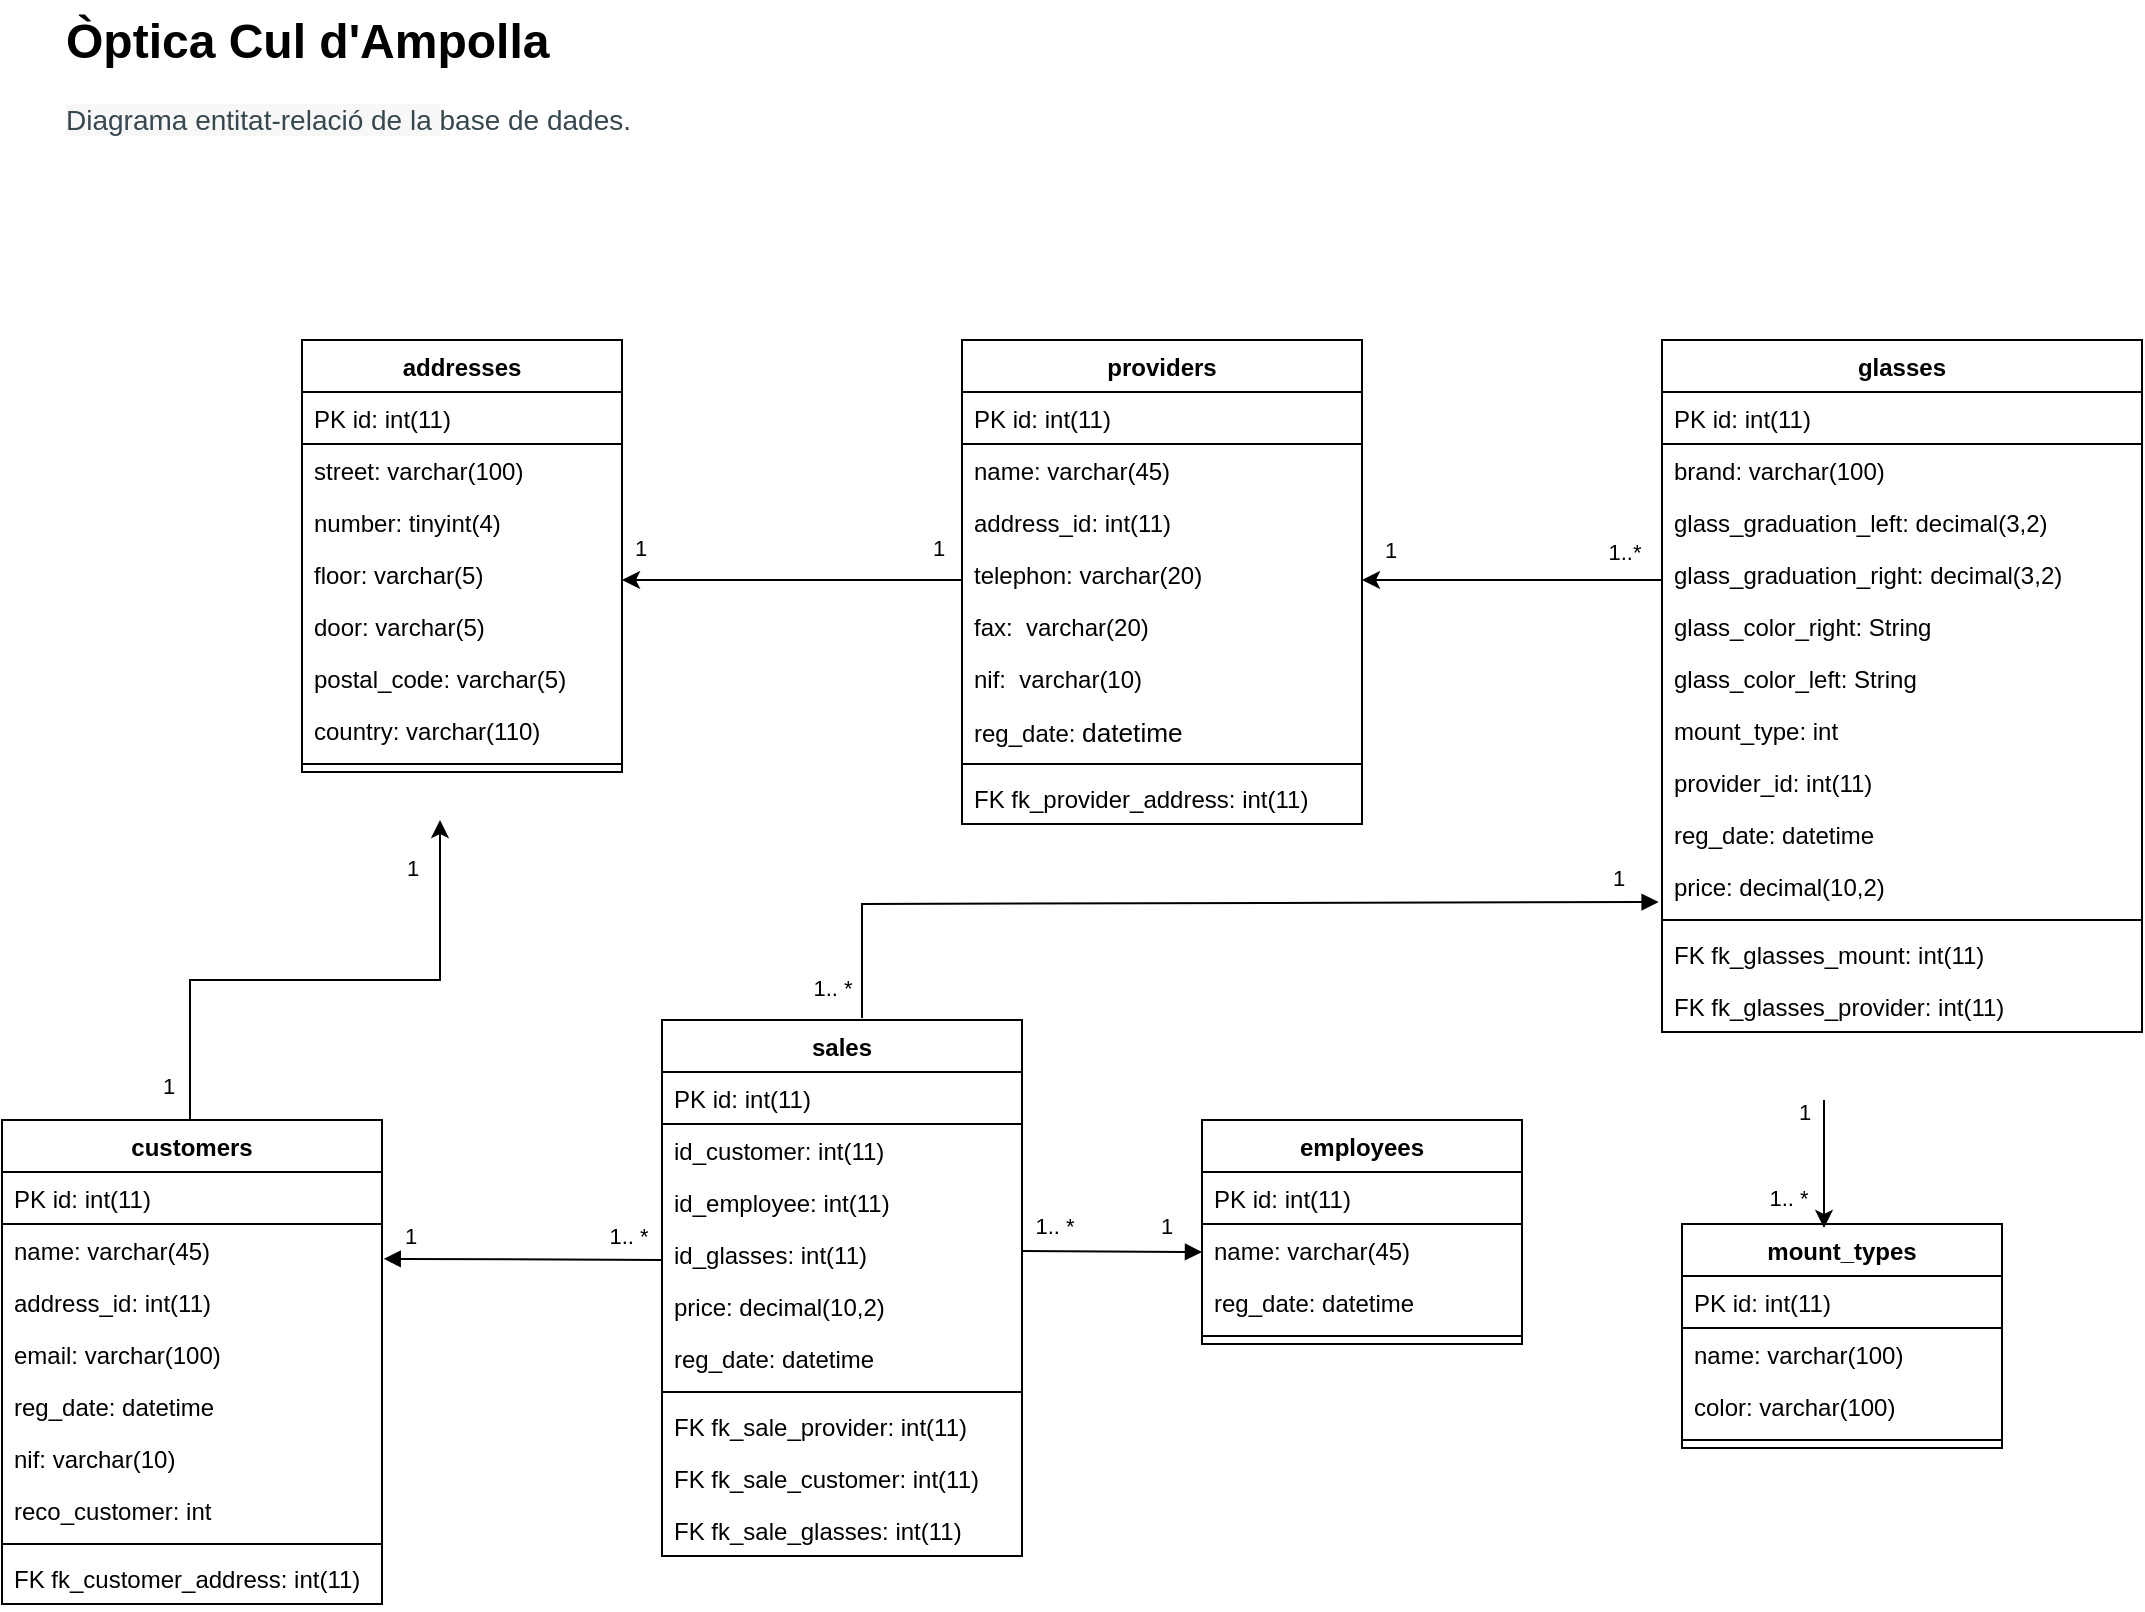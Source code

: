<mxfile version="26.0.11" pages="2">
  <diagram name="Page-1" id="b5b7bab2-c9e2-2cf4-8b2a-24fd1a2a6d21">
    <mxGraphModel dx="1434" dy="900" grid="1" gridSize="10" guides="1" tooltips="1" connect="1" arrows="1" fold="1" page="1" pageScale="1" pageWidth="1169" pageHeight="827" background="none" math="0" shadow="0">
      <root>
        <mxCell id="0" />
        <mxCell id="1" parent="0" />
        <mxCell id="E87La_fp3oiZn3WdMD0V-1" value="providers" style="swimlane;fontStyle=1;align=center;verticalAlign=top;childLayout=stackLayout;horizontal=1;startSize=26;horizontalStack=0;resizeParent=1;resizeParentMax=0;resizeLast=0;collapsible=1;marginBottom=0;whiteSpace=wrap;html=1;" parent="1" vertex="1">
          <mxGeometry x="690" y="200" width="200" height="242" as="geometry" />
        </mxCell>
        <mxCell id="E87La_fp3oiZn3WdMD0V-17" value="PK&amp;nbsp;id: int(11)" style="text;strokeColor=default;fillColor=none;align=left;verticalAlign=top;spacingLeft=4;spacingRight=4;overflow=hidden;rotatable=0;points=[[0,0.5],[1,0.5]];portConstraint=eastwest;whiteSpace=wrap;html=1;" parent="E87La_fp3oiZn3WdMD0V-1" vertex="1">
          <mxGeometry y="26" width="200" height="26" as="geometry" />
        </mxCell>
        <mxCell id="E87La_fp3oiZn3WdMD0V-2" value="name: varchar(45)" style="text;strokeColor=none;fillColor=none;align=left;verticalAlign=top;spacingLeft=4;spacingRight=4;overflow=hidden;rotatable=0;points=[[0,0.5],[1,0.5]];portConstraint=eastwest;whiteSpace=wrap;html=1;" parent="E87La_fp3oiZn3WdMD0V-1" vertex="1">
          <mxGeometry y="52" width="200" height="26" as="geometry" />
        </mxCell>
        <mxCell id="E87La_fp3oiZn3WdMD0V-5" value="address_id: int(11)" style="text;strokeColor=none;fillColor=none;align=left;verticalAlign=top;spacingLeft=4;spacingRight=4;overflow=hidden;rotatable=0;points=[[0,0.5],[1,0.5]];portConstraint=eastwest;whiteSpace=wrap;html=1;" parent="E87La_fp3oiZn3WdMD0V-1" vertex="1">
          <mxGeometry y="78" width="200" height="26" as="geometry" />
        </mxCell>
        <mxCell id="E87La_fp3oiZn3WdMD0V-6" value="telephon: varchar(20)" style="text;strokeColor=none;fillColor=none;align=left;verticalAlign=top;spacingLeft=4;spacingRight=4;overflow=hidden;rotatable=0;points=[[0,0.5],[1,0.5]];portConstraint=eastwest;whiteSpace=wrap;html=1;" parent="E87La_fp3oiZn3WdMD0V-1" vertex="1">
          <mxGeometry y="104" width="200" height="26" as="geometry" />
        </mxCell>
        <mxCell id="E87La_fp3oiZn3WdMD0V-8" value="fax:&amp;nbsp; varchar(20)" style="text;strokeColor=none;fillColor=none;align=left;verticalAlign=top;spacingLeft=4;spacingRight=4;overflow=hidden;rotatable=0;points=[[0,0.5],[1,0.5]];portConstraint=eastwest;whiteSpace=wrap;html=1;" parent="E87La_fp3oiZn3WdMD0V-1" vertex="1">
          <mxGeometry y="130" width="200" height="26" as="geometry" />
        </mxCell>
        <mxCell id="E87La_fp3oiZn3WdMD0V-7" value="nif:&amp;nbsp; varchar(10)" style="text;strokeColor=none;fillColor=none;align=left;verticalAlign=top;spacingLeft=4;spacingRight=4;overflow=hidden;rotatable=0;points=[[0,0.5],[1,0.5]];portConstraint=eastwest;whiteSpace=wrap;html=1;" parent="E87La_fp3oiZn3WdMD0V-1" vertex="1">
          <mxGeometry y="156" width="200" height="26" as="geometry" />
        </mxCell>
        <mxCell id="ixOyMXAkQ-w000aH7906-1" value="reg_date:&amp;nbsp;&lt;span style=&quot;font-family: sans-serif; font-size: 13.12px; text-wrap-mode: nowrap; background-color: rgb(255, 255, 255);&quot;&gt;datetime&lt;/span&gt;" style="text;strokeColor=none;fillColor=none;align=left;verticalAlign=top;spacingLeft=4;spacingRight=4;overflow=hidden;rotatable=0;points=[[0,0.5],[1,0.5]];portConstraint=eastwest;whiteSpace=wrap;html=1;" parent="E87La_fp3oiZn3WdMD0V-1" vertex="1">
          <mxGeometry y="182" width="200" height="26" as="geometry" />
        </mxCell>
        <mxCell id="E87La_fp3oiZn3WdMD0V-3" value="" style="line;strokeWidth=1;fillColor=none;align=left;verticalAlign=middle;spacingTop=-1;spacingLeft=3;spacingRight=3;rotatable=0;labelPosition=right;points=[];portConstraint=eastwest;strokeColor=inherit;" parent="E87La_fp3oiZn3WdMD0V-1" vertex="1">
          <mxGeometry y="208" width="200" height="8" as="geometry" />
        </mxCell>
        <mxCell id="rkmJLzN8BwR5XowPxIm3-57" value="FK fk_provider_address: int(11)" style="text;strokeColor=none;fillColor=none;align=left;verticalAlign=top;spacingLeft=4;spacingRight=4;overflow=hidden;rotatable=0;points=[[0,0.5],[1,0.5]];portConstraint=eastwest;whiteSpace=wrap;html=1;" parent="E87La_fp3oiZn3WdMD0V-1" vertex="1">
          <mxGeometry y="216" width="200" height="26" as="geometry" />
        </mxCell>
        <mxCell id="E87La_fp3oiZn3WdMD0V-18" value="addresses" style="swimlane;fontStyle=1;align=center;verticalAlign=top;childLayout=stackLayout;horizontal=1;startSize=26;horizontalStack=0;resizeParent=1;resizeParentMax=0;resizeLast=0;collapsible=1;marginBottom=0;whiteSpace=wrap;html=1;" parent="1" vertex="1">
          <mxGeometry x="360" y="200" width="160" height="216" as="geometry" />
        </mxCell>
        <mxCell id="E87La_fp3oiZn3WdMD0V-19" value="PK&amp;nbsp;id: int(11)" style="text;strokeColor=default;fillColor=none;align=left;verticalAlign=top;spacingLeft=4;spacingRight=4;overflow=hidden;rotatable=0;points=[[0,0.5],[1,0.5]];portConstraint=eastwest;whiteSpace=wrap;html=1;" parent="E87La_fp3oiZn3WdMD0V-18" vertex="1">
          <mxGeometry y="26" width="160" height="26" as="geometry" />
        </mxCell>
        <mxCell id="E87La_fp3oiZn3WdMD0V-20" value="street: varchar(100)" style="text;strokeColor=none;fillColor=none;align=left;verticalAlign=top;spacingLeft=4;spacingRight=4;overflow=hidden;rotatable=0;points=[[0,0.5],[1,0.5]];portConstraint=eastwest;whiteSpace=wrap;html=1;" parent="E87La_fp3oiZn3WdMD0V-18" vertex="1">
          <mxGeometry y="52" width="160" height="26" as="geometry" />
        </mxCell>
        <mxCell id="E87La_fp3oiZn3WdMD0V-21" value="number: tinyint(4)" style="text;strokeColor=none;fillColor=none;align=left;verticalAlign=top;spacingLeft=4;spacingRight=4;overflow=hidden;rotatable=0;points=[[0,0.5],[1,0.5]];portConstraint=eastwest;whiteSpace=wrap;html=1;" parent="E87La_fp3oiZn3WdMD0V-18" vertex="1">
          <mxGeometry y="78" width="160" height="26" as="geometry" />
        </mxCell>
        <mxCell id="E87La_fp3oiZn3WdMD0V-22" value="floor: varchar(5)" style="text;strokeColor=none;fillColor=none;align=left;verticalAlign=top;spacingLeft=4;spacingRight=4;overflow=hidden;rotatable=0;points=[[0,0.5],[1,0.5]];portConstraint=eastwest;whiteSpace=wrap;html=1;" parent="E87La_fp3oiZn3WdMD0V-18" vertex="1">
          <mxGeometry y="104" width="160" height="26" as="geometry" />
        </mxCell>
        <mxCell id="E87La_fp3oiZn3WdMD0V-23" value="door: varchar(5)" style="text;strokeColor=none;fillColor=none;align=left;verticalAlign=top;spacingLeft=4;spacingRight=4;overflow=hidden;rotatable=0;points=[[0,0.5],[1,0.5]];portConstraint=eastwest;whiteSpace=wrap;html=1;" parent="E87La_fp3oiZn3WdMD0V-18" vertex="1">
          <mxGeometry y="130" width="160" height="26" as="geometry" />
        </mxCell>
        <mxCell id="E87La_fp3oiZn3WdMD0V-24" value="postal_code: varchar(5)" style="text;strokeColor=none;fillColor=none;align=left;verticalAlign=top;spacingLeft=4;spacingRight=4;overflow=hidden;rotatable=0;points=[[0,0.5],[1,0.5]];portConstraint=eastwest;whiteSpace=wrap;html=1;" parent="E87La_fp3oiZn3WdMD0V-18" vertex="1">
          <mxGeometry y="156" width="160" height="26" as="geometry" />
        </mxCell>
        <mxCell id="E87La_fp3oiZn3WdMD0V-27" value="country: varchar(110)" style="text;strokeColor=none;fillColor=none;align=left;verticalAlign=top;spacingLeft=4;spacingRight=4;overflow=hidden;rotatable=0;points=[[0,0.5],[1,0.5]];portConstraint=eastwest;whiteSpace=wrap;html=1;" parent="E87La_fp3oiZn3WdMD0V-18" vertex="1">
          <mxGeometry y="182" width="160" height="26" as="geometry" />
        </mxCell>
        <mxCell id="E87La_fp3oiZn3WdMD0V-25" value="" style="line;strokeWidth=1;fillColor=none;align=left;verticalAlign=middle;spacingTop=-1;spacingLeft=3;spacingRight=3;rotatable=0;labelPosition=right;points=[];portConstraint=eastwest;strokeColor=inherit;" parent="E87La_fp3oiZn3WdMD0V-18" vertex="1">
          <mxGeometry y="208" width="160" height="8" as="geometry" />
        </mxCell>
        <mxCell id="E87La_fp3oiZn3WdMD0V-28" value="glasses" style="swimlane;fontStyle=1;align=center;verticalAlign=top;childLayout=stackLayout;horizontal=1;startSize=26;horizontalStack=0;resizeParent=1;resizeParentMax=0;resizeLast=0;collapsible=1;marginBottom=0;whiteSpace=wrap;html=1;" parent="1" vertex="1">
          <mxGeometry x="1040" y="200" width="240" height="346" as="geometry" />
        </mxCell>
        <mxCell id="E87La_fp3oiZn3WdMD0V-29" value="PK&amp;nbsp;id: int(11)" style="text;strokeColor=default;fillColor=none;align=left;verticalAlign=top;spacingLeft=4;spacingRight=4;overflow=hidden;rotatable=0;points=[[0,0.5],[1,0.5]];portConstraint=eastwest;whiteSpace=wrap;html=1;" parent="E87La_fp3oiZn3WdMD0V-28" vertex="1">
          <mxGeometry y="26" width="240" height="26" as="geometry" />
        </mxCell>
        <mxCell id="E87La_fp3oiZn3WdMD0V-30" value="brand: varchar(100)" style="text;strokeColor=none;fillColor=none;align=left;verticalAlign=top;spacingLeft=4;spacingRight=4;overflow=hidden;rotatable=0;points=[[0,0.5],[1,0.5]];portConstraint=eastwest;whiteSpace=wrap;html=1;" parent="E87La_fp3oiZn3WdMD0V-28" vertex="1">
          <mxGeometry y="52" width="240" height="26" as="geometry" />
        </mxCell>
        <mxCell id="E87La_fp3oiZn3WdMD0V-31" value="glass_graduation_left: decimal(3,2)" style="text;strokeColor=none;fillColor=none;align=left;verticalAlign=top;spacingLeft=4;spacingRight=4;overflow=hidden;rotatable=0;points=[[0,0.5],[1,0.5]];portConstraint=eastwest;whiteSpace=wrap;html=1;" parent="E87La_fp3oiZn3WdMD0V-28" vertex="1">
          <mxGeometry y="78" width="240" height="26" as="geometry" />
        </mxCell>
        <mxCell id="E87La_fp3oiZn3WdMD0V-32" value="glass_graduation_right: decimal(3,2)" style="text;strokeColor=none;fillColor=none;align=left;verticalAlign=top;spacingLeft=4;spacingRight=4;overflow=hidden;rotatable=0;points=[[0,0.5],[1,0.5]];portConstraint=eastwest;whiteSpace=wrap;html=1;" parent="E87La_fp3oiZn3WdMD0V-28" vertex="1">
          <mxGeometry y="104" width="240" height="26" as="geometry" />
        </mxCell>
        <mxCell id="E87La_fp3oiZn3WdMD0V-37" value="glass_color_right: String" style="text;strokeColor=none;fillColor=none;align=left;verticalAlign=top;spacingLeft=4;spacingRight=4;overflow=hidden;rotatable=0;points=[[0,0.5],[1,0.5]];portConstraint=eastwest;whiteSpace=wrap;html=1;" parent="E87La_fp3oiZn3WdMD0V-28" vertex="1">
          <mxGeometry y="130" width="240" height="26" as="geometry" />
        </mxCell>
        <mxCell id="E87La_fp3oiZn3WdMD0V-38" value="glass_color_left: String" style="text;strokeColor=none;fillColor=none;align=left;verticalAlign=top;spacingLeft=4;spacingRight=4;overflow=hidden;rotatable=0;points=[[0,0.5],[1,0.5]];portConstraint=eastwest;whiteSpace=wrap;html=1;" parent="E87La_fp3oiZn3WdMD0V-28" vertex="1">
          <mxGeometry y="156" width="240" height="26" as="geometry" />
        </mxCell>
        <mxCell id="E87La_fp3oiZn3WdMD0V-33" value="mount_type: int" style="text;strokeColor=none;fillColor=none;align=left;verticalAlign=top;spacingLeft=4;spacingRight=4;overflow=hidden;rotatable=0;points=[[0,0.5],[1,0.5]];portConstraint=eastwest;whiteSpace=wrap;html=1;" parent="E87La_fp3oiZn3WdMD0V-28" vertex="1">
          <mxGeometry y="182" width="240" height="26" as="geometry" />
        </mxCell>
        <mxCell id="rkmJLzN8BwR5XowPxIm3-59" value="provider_id: int(11)" style="text;strokeColor=none;fillColor=none;align=left;verticalAlign=top;spacingLeft=4;spacingRight=4;overflow=hidden;rotatable=0;points=[[0,0.5],[1,0.5]];portConstraint=eastwest;whiteSpace=wrap;html=1;" parent="E87La_fp3oiZn3WdMD0V-28" vertex="1">
          <mxGeometry y="208" width="240" height="26" as="geometry" />
        </mxCell>
        <mxCell id="E87La_fp3oiZn3WdMD0V-95" value="reg_date: datetime" style="text;strokeColor=none;fillColor=none;align=left;verticalAlign=top;spacingLeft=4;spacingRight=4;overflow=hidden;rotatable=0;points=[[0,0.5],[1,0.5]];portConstraint=eastwest;whiteSpace=wrap;html=1;" parent="E87La_fp3oiZn3WdMD0V-28" vertex="1">
          <mxGeometry y="234" width="240" height="26" as="geometry" />
        </mxCell>
        <mxCell id="E87La_fp3oiZn3WdMD0V-39" value="price:&amp;nbsp;decimal(10,2)" style="text;strokeColor=none;fillColor=none;align=left;verticalAlign=top;spacingLeft=4;spacingRight=4;overflow=hidden;rotatable=0;points=[[0,0.5],[1,0.5]];portConstraint=eastwest;whiteSpace=wrap;html=1;" parent="E87La_fp3oiZn3WdMD0V-28" vertex="1">
          <mxGeometry y="260" width="240" height="26" as="geometry" />
        </mxCell>
        <mxCell id="E87La_fp3oiZn3WdMD0V-35" value="" style="line;strokeWidth=1;fillColor=none;align=left;verticalAlign=middle;spacingTop=-1;spacingLeft=3;spacingRight=3;rotatable=0;labelPosition=right;points=[];portConstraint=eastwest;strokeColor=inherit;" parent="E87La_fp3oiZn3WdMD0V-28" vertex="1">
          <mxGeometry y="286" width="240" height="8" as="geometry" />
        </mxCell>
        <mxCell id="rkmJLzN8BwR5XowPxIm3-52" value="FK fk_glasses_mount: int(11)" style="text;strokeColor=none;fillColor=none;align=left;verticalAlign=top;spacingLeft=4;spacingRight=4;overflow=hidden;rotatable=0;points=[[0,0.5],[1,0.5]];portConstraint=eastwest;whiteSpace=wrap;html=1;" parent="E87La_fp3oiZn3WdMD0V-28" vertex="1">
          <mxGeometry y="294" width="240" height="26" as="geometry" />
        </mxCell>
        <mxCell id="rkmJLzN8BwR5XowPxIm3-56" value="FK fk_glasses_provider: int(11)" style="text;strokeColor=none;fillColor=none;align=left;verticalAlign=top;spacingLeft=4;spacingRight=4;overflow=hidden;rotatable=0;points=[[0,0.5],[1,0.5]];portConstraint=eastwest;whiteSpace=wrap;html=1;" parent="E87La_fp3oiZn3WdMD0V-28" vertex="1">
          <mxGeometry y="320" width="240" height="26" as="geometry" />
        </mxCell>
        <mxCell id="E87La_fp3oiZn3WdMD0V-46" value="customers" style="swimlane;fontStyle=1;align=center;verticalAlign=top;childLayout=stackLayout;horizontal=1;startSize=26;horizontalStack=0;resizeParent=1;resizeParentMax=0;resizeLast=0;collapsible=1;marginBottom=0;whiteSpace=wrap;html=1;" parent="1" vertex="1">
          <mxGeometry x="210" y="590" width="190" height="242" as="geometry" />
        </mxCell>
        <mxCell id="E87La_fp3oiZn3WdMD0V-47" value="PK&amp;nbsp;id: int(11)" style="text;strokeColor=default;fillColor=none;align=left;verticalAlign=top;spacingLeft=4;spacingRight=4;overflow=hidden;rotatable=0;points=[[0,0.5],[1,0.5]];portConstraint=eastwest;whiteSpace=wrap;html=1;" parent="E87La_fp3oiZn3WdMD0V-46" vertex="1">
          <mxGeometry y="26" width="190" height="26" as="geometry" />
        </mxCell>
        <mxCell id="E87La_fp3oiZn3WdMD0V-48" value="name: varchar(45)" style="text;strokeColor=none;fillColor=none;align=left;verticalAlign=top;spacingLeft=4;spacingRight=4;overflow=hidden;rotatable=0;points=[[0,0.5],[1,0.5]];portConstraint=eastwest;whiteSpace=wrap;html=1;" parent="E87La_fp3oiZn3WdMD0V-46" vertex="1">
          <mxGeometry y="52" width="190" height="26" as="geometry" />
        </mxCell>
        <mxCell id="E87La_fp3oiZn3WdMD0V-49" value="address_id: int(11)" style="text;strokeColor=none;fillColor=none;align=left;verticalAlign=top;spacingLeft=4;spacingRight=4;overflow=hidden;rotatable=0;points=[[0,0.5],[1,0.5]];portConstraint=eastwest;whiteSpace=wrap;html=1;" parent="E87La_fp3oiZn3WdMD0V-46" vertex="1">
          <mxGeometry y="78" width="190" height="26" as="geometry" />
        </mxCell>
        <mxCell id="E87La_fp3oiZn3WdMD0V-50" value="email: varchar(100)" style="text;strokeColor=none;fillColor=none;align=left;verticalAlign=top;spacingLeft=4;spacingRight=4;overflow=hidden;rotatable=0;points=[[0,0.5],[1,0.5]];portConstraint=eastwest;whiteSpace=wrap;html=1;" parent="E87La_fp3oiZn3WdMD0V-46" vertex="1">
          <mxGeometry y="104" width="190" height="26" as="geometry" />
        </mxCell>
        <mxCell id="E87La_fp3oiZn3WdMD0V-51" value="reg_date: datetime" style="text;strokeColor=none;fillColor=none;align=left;verticalAlign=top;spacingLeft=4;spacingRight=4;overflow=hidden;rotatable=0;points=[[0,0.5],[1,0.5]];portConstraint=eastwest;whiteSpace=wrap;html=1;" parent="E87La_fp3oiZn3WdMD0V-46" vertex="1">
          <mxGeometry y="130" width="190" height="26" as="geometry" />
        </mxCell>
        <mxCell id="E87La_fp3oiZn3WdMD0V-64" value="nif: varchar(10)" style="text;strokeColor=none;fillColor=none;align=left;verticalAlign=top;spacingLeft=4;spacingRight=4;overflow=hidden;rotatable=0;points=[[0,0.5],[1,0.5]];portConstraint=eastwest;whiteSpace=wrap;html=1;" parent="E87La_fp3oiZn3WdMD0V-46" vertex="1">
          <mxGeometry y="156" width="190" height="26" as="geometry" />
        </mxCell>
        <mxCell id="E87La_fp3oiZn3WdMD0V-52" value="reco_customer: int" style="text;strokeColor=none;fillColor=none;align=left;verticalAlign=top;spacingLeft=4;spacingRight=4;overflow=hidden;rotatable=0;points=[[0,0.5],[1,0.5]];portConstraint=eastwest;whiteSpace=wrap;html=1;" parent="E87La_fp3oiZn3WdMD0V-46" vertex="1">
          <mxGeometry y="182" width="190" height="26" as="geometry" />
        </mxCell>
        <mxCell id="E87La_fp3oiZn3WdMD0V-53" value="" style="line;strokeWidth=1;fillColor=none;align=left;verticalAlign=middle;spacingTop=-1;spacingLeft=3;spacingRight=3;rotatable=0;labelPosition=right;points=[];portConstraint=eastwest;strokeColor=inherit;" parent="E87La_fp3oiZn3WdMD0V-46" vertex="1">
          <mxGeometry y="208" width="190" height="8" as="geometry" />
        </mxCell>
        <mxCell id="rkmJLzN8BwR5XowPxIm3-53" value="FK fk_customer_address: int(11)" style="text;strokeColor=none;fillColor=none;align=left;verticalAlign=top;spacingLeft=4;spacingRight=4;overflow=hidden;rotatable=0;points=[[0,0.5],[1,0.5]];portConstraint=eastwest;whiteSpace=wrap;html=1;" parent="E87La_fp3oiZn3WdMD0V-46" vertex="1">
          <mxGeometry y="216" width="190" height="26" as="geometry" />
        </mxCell>
        <mxCell id="E87La_fp3oiZn3WdMD0V-55" value="sales&lt;div&gt;&amp;nbsp;&lt;/div&gt;" style="swimlane;fontStyle=1;align=center;verticalAlign=top;childLayout=stackLayout;horizontal=1;startSize=26;horizontalStack=0;resizeParent=1;resizeParentMax=0;resizeLast=0;collapsible=1;marginBottom=0;whiteSpace=wrap;html=1;" parent="1" vertex="1">
          <mxGeometry x="540" y="540" width="180" height="268" as="geometry" />
        </mxCell>
        <mxCell id="E87La_fp3oiZn3WdMD0V-56" value="PK&amp;nbsp;id: int(11)" style="text;strokeColor=default;fillColor=none;align=left;verticalAlign=top;spacingLeft=4;spacingRight=4;overflow=hidden;rotatable=0;points=[[0,0.5],[1,0.5]];portConstraint=eastwest;whiteSpace=wrap;html=1;" parent="E87La_fp3oiZn3WdMD0V-55" vertex="1">
          <mxGeometry y="26" width="180" height="26" as="geometry" />
        </mxCell>
        <mxCell id="rkmJLzN8BwR5XowPxIm3-28" value="id_customer: int&lt;span style=&quot;background-color: transparent; color: light-dark(rgb(0, 0, 0), rgb(255, 255, 255));&quot;&gt;(11)&lt;/span&gt;" style="text;strokeColor=none;fillColor=none;align=left;verticalAlign=top;spacingLeft=4;spacingRight=4;overflow=hidden;rotatable=0;points=[[0,0.5],[1,0.5]];portConstraint=eastwest;whiteSpace=wrap;html=1;" parent="E87La_fp3oiZn3WdMD0V-55" vertex="1">
          <mxGeometry y="52" width="180" height="26" as="geometry" />
        </mxCell>
        <mxCell id="E87La_fp3oiZn3WdMD0V-57" value="id_employee: int(11)" style="text;strokeColor=none;fillColor=none;align=left;verticalAlign=top;spacingLeft=4;spacingRight=4;overflow=hidden;rotatable=0;points=[[0,0.5],[1,0.5]];portConstraint=eastwest;whiteSpace=wrap;html=1;" parent="E87La_fp3oiZn3WdMD0V-55" vertex="1">
          <mxGeometry y="78" width="180" height="26" as="geometry" />
        </mxCell>
        <mxCell id="E87La_fp3oiZn3WdMD0V-58" value="id_glasses: int(11)" style="text;strokeColor=none;fillColor=none;align=left;verticalAlign=top;spacingLeft=4;spacingRight=4;overflow=hidden;rotatable=0;points=[[0,0.5],[1,0.5]];portConstraint=eastwest;whiteSpace=wrap;html=1;" parent="E87La_fp3oiZn3WdMD0V-55" vertex="1">
          <mxGeometry y="104" width="180" height="26" as="geometry" />
        </mxCell>
        <mxCell id="rkmJLzN8BwR5XowPxIm3-33" value="price:&amp;nbsp;decimal(10,2)" style="text;strokeColor=none;fillColor=none;align=left;verticalAlign=top;spacingLeft=4;spacingRight=4;overflow=hidden;rotatable=0;points=[[0,0.5],[1,0.5]];portConstraint=eastwest;whiteSpace=wrap;html=1;" parent="E87La_fp3oiZn3WdMD0V-55" vertex="1">
          <mxGeometry y="130" width="180" height="26" as="geometry" />
        </mxCell>
        <mxCell id="E87La_fp3oiZn3WdMD0V-60" value="reg_date: datetime" style="text;strokeColor=none;fillColor=none;align=left;verticalAlign=top;spacingLeft=4;spacingRight=4;overflow=hidden;rotatable=0;points=[[0,0.5],[1,0.5]];portConstraint=eastwest;whiteSpace=wrap;html=1;" parent="E87La_fp3oiZn3WdMD0V-55" vertex="1">
          <mxGeometry y="156" width="180" height="26" as="geometry" />
        </mxCell>
        <mxCell id="E87La_fp3oiZn3WdMD0V-62" value="" style="line;strokeWidth=1;fillColor=none;align=left;verticalAlign=middle;spacingTop=-1;spacingLeft=3;spacingRight=3;rotatable=0;labelPosition=right;points=[];portConstraint=eastwest;strokeColor=inherit;" parent="E87La_fp3oiZn3WdMD0V-55" vertex="1">
          <mxGeometry y="182" width="180" height="8" as="geometry" />
        </mxCell>
        <mxCell id="rkmJLzN8BwR5XowPxIm3-45" value="FK fk_sale_provider: int(11)&lt;div&gt;&lt;br&gt;&lt;/div&gt;" style="text;strokeColor=none;fillColor=none;align=left;verticalAlign=top;spacingLeft=4;spacingRight=4;overflow=hidden;rotatable=0;points=[[0,0.5],[1,0.5]];portConstraint=eastwest;whiteSpace=wrap;html=1;" parent="E87La_fp3oiZn3WdMD0V-55" vertex="1">
          <mxGeometry y="190" width="180" height="26" as="geometry" />
        </mxCell>
        <mxCell id="rkmJLzN8BwR5XowPxIm3-46" value="FK fk_sale_customer: int(11)" style="text;strokeColor=none;fillColor=none;align=left;verticalAlign=top;spacingLeft=4;spacingRight=4;overflow=hidden;rotatable=0;points=[[0,0.5],[1,0.5]];portConstraint=eastwest;whiteSpace=wrap;html=1;" parent="E87La_fp3oiZn3WdMD0V-55" vertex="1">
          <mxGeometry y="216" width="180" height="26" as="geometry" />
        </mxCell>
        <mxCell id="rkmJLzN8BwR5XowPxIm3-47" value="FK fk_sale_glasses: int(11)" style="text;strokeColor=none;fillColor=none;align=left;verticalAlign=top;spacingLeft=4;spacingRight=4;overflow=hidden;rotatable=0;points=[[0,0.5],[1,0.5]];portConstraint=eastwest;whiteSpace=wrap;html=1;" parent="E87La_fp3oiZn3WdMD0V-55" vertex="1">
          <mxGeometry y="242" width="180" height="26" as="geometry" />
        </mxCell>
        <mxCell id="E87La_fp3oiZn3WdMD0V-68" value="employees" style="swimlane;fontStyle=1;align=center;verticalAlign=top;childLayout=stackLayout;horizontal=1;startSize=26;horizontalStack=0;resizeParent=1;resizeParentMax=0;resizeLast=0;collapsible=1;marginBottom=0;whiteSpace=wrap;html=1;" parent="1" vertex="1">
          <mxGeometry x="810" y="590" width="160" height="112" as="geometry" />
        </mxCell>
        <mxCell id="E87La_fp3oiZn3WdMD0V-69" value="PK&amp;nbsp;id: int(11)" style="text;strokeColor=default;fillColor=none;align=left;verticalAlign=top;spacingLeft=4;spacingRight=4;overflow=hidden;rotatable=0;points=[[0,0.5],[1,0.5]];portConstraint=eastwest;whiteSpace=wrap;html=1;" parent="E87La_fp3oiZn3WdMD0V-68" vertex="1">
          <mxGeometry y="26" width="160" height="26" as="geometry" />
        </mxCell>
        <mxCell id="E87La_fp3oiZn3WdMD0V-70" value="name: varchar(45)" style="text;strokeColor=none;fillColor=none;align=left;verticalAlign=top;spacingLeft=4;spacingRight=4;overflow=hidden;rotatable=0;points=[[0,0.5],[1,0.5]];portConstraint=eastwest;whiteSpace=wrap;html=1;" parent="E87La_fp3oiZn3WdMD0V-68" vertex="1">
          <mxGeometry y="52" width="160" height="26" as="geometry" />
        </mxCell>
        <mxCell id="E87La_fp3oiZn3WdMD0V-73" value="reg_date: datetime" style="text;strokeColor=none;fillColor=none;align=left;verticalAlign=top;spacingLeft=4;spacingRight=4;overflow=hidden;rotatable=0;points=[[0,0.5],[1,0.5]];portConstraint=eastwest;whiteSpace=wrap;html=1;" parent="E87La_fp3oiZn3WdMD0V-68" vertex="1">
          <mxGeometry y="78" width="160" height="26" as="geometry" />
        </mxCell>
        <mxCell id="E87La_fp3oiZn3WdMD0V-76" value="" style="line;strokeWidth=1;fillColor=none;align=left;verticalAlign=middle;spacingTop=-1;spacingLeft=3;spacingRight=3;rotatable=0;labelPosition=right;points=[];portConstraint=eastwest;strokeColor=inherit;" parent="E87La_fp3oiZn3WdMD0V-68" vertex="1">
          <mxGeometry y="104" width="160" height="8" as="geometry" />
        </mxCell>
        <mxCell id="rkmJLzN8BwR5XowPxIm3-1" value="" style="endArrow=classic;html=1;rounded=0;" parent="1" edge="1">
          <mxGeometry width="50" height="50" relative="1" as="geometry">
            <mxPoint x="690" y="320" as="sourcePoint" />
            <mxPoint x="520" y="320" as="targetPoint" />
          </mxGeometry>
        </mxCell>
        <mxCell id="rkmJLzN8BwR5XowPxIm3-17" value="1" style="edgeLabel;html=1;align=center;verticalAlign=middle;resizable=0;points=[];" parent="rkmJLzN8BwR5XowPxIm3-1" vertex="1" connectable="0">
          <mxGeometry relative="1" as="geometry">
            <mxPoint x="73" y="-16" as="offset" />
          </mxGeometry>
        </mxCell>
        <mxCell id="rkmJLzN8BwR5XowPxIm3-18" value="1" style="edgeLabel;html=1;align=center;verticalAlign=middle;resizable=0;points=[];" parent="rkmJLzN8BwR5XowPxIm3-1" vertex="1" connectable="0">
          <mxGeometry relative="1" as="geometry">
            <mxPoint x="-76" y="-16" as="offset" />
          </mxGeometry>
        </mxCell>
        <mxCell id="rkmJLzN8BwR5XowPxIm3-2" value="" style="endArrow=classic;html=1;rounded=0;" parent="1" edge="1">
          <mxGeometry width="50" height="50" relative="1" as="geometry">
            <mxPoint x="1040" y="320" as="sourcePoint" />
            <mxPoint x="890" y="320" as="targetPoint" />
          </mxGeometry>
        </mxCell>
        <mxCell id="rkmJLzN8BwR5XowPxIm3-13" value="1" style="edgeLabel;html=1;align=center;verticalAlign=middle;resizable=0;points=[];" parent="rkmJLzN8BwR5XowPxIm3-2" vertex="1" connectable="0">
          <mxGeometry x="0.185" relative="1" as="geometry">
            <mxPoint x="-47" y="-15" as="offset" />
          </mxGeometry>
        </mxCell>
        <mxCell id="rkmJLzN8BwR5XowPxIm3-14" value="1..*" style="edgeLabel;html=1;align=center;verticalAlign=middle;resizable=0;points=[];" parent="rkmJLzN8BwR5XowPxIm3-2" vertex="1" connectable="0">
          <mxGeometry x="0.046" y="3" relative="1" as="geometry">
            <mxPoint x="59" y="-17" as="offset" />
          </mxGeometry>
        </mxCell>
        <mxCell id="rkmJLzN8BwR5XowPxIm3-3" value="" style="endArrow=classic;html=1;rounded=0;exitX=0.5;exitY=0;exitDx=0;exitDy=0;" parent="1" edge="1">
          <mxGeometry width="50" height="50" relative="1" as="geometry">
            <mxPoint x="304" y="590" as="sourcePoint" />
            <mxPoint x="429" y="440" as="targetPoint" />
            <Array as="points">
              <mxPoint x="304" y="520" />
              <mxPoint x="429" y="520" />
            </Array>
          </mxGeometry>
        </mxCell>
        <mxCell id="rkmJLzN8BwR5XowPxIm3-20" value="1" style="edgeLabel;html=1;align=center;verticalAlign=middle;resizable=0;points=[];" parent="rkmJLzN8BwR5XowPxIm3-3" vertex="1" connectable="0">
          <mxGeometry x="-0.04" y="-3" relative="1" as="geometry">
            <mxPoint x="49" y="-59" as="offset" />
          </mxGeometry>
        </mxCell>
        <mxCell id="rkmJLzN8BwR5XowPxIm3-21" value="1" style="edgeLabel;html=1;align=center;verticalAlign=middle;resizable=0;points=[];" parent="rkmJLzN8BwR5XowPxIm3-3" vertex="1" connectable="0">
          <mxGeometry x="0.04" y="1" relative="1" as="geometry">
            <mxPoint x="-84" y="54" as="offset" />
          </mxGeometry>
        </mxCell>
        <mxCell id="rkmJLzN8BwR5XowPxIm3-4" value="mount_types" style="swimlane;fontStyle=1;align=center;verticalAlign=top;childLayout=stackLayout;horizontal=1;startSize=26;horizontalStack=0;resizeParent=1;resizeParentMax=0;resizeLast=0;collapsible=1;marginBottom=0;whiteSpace=wrap;html=1;" parent="1" vertex="1">
          <mxGeometry x="1050" y="642" width="160" height="112" as="geometry" />
        </mxCell>
        <mxCell id="rkmJLzN8BwR5XowPxIm3-5" value="PK id: int(11)" style="text;strokeColor=default;fillColor=none;align=left;verticalAlign=top;spacingLeft=4;spacingRight=4;overflow=hidden;rotatable=0;points=[[0,0.5],[1,0.5]];portConstraint=eastwest;whiteSpace=wrap;html=1;" parent="rkmJLzN8BwR5XowPxIm3-4" vertex="1">
          <mxGeometry y="26" width="160" height="26" as="geometry" />
        </mxCell>
        <mxCell id="rkmJLzN8BwR5XowPxIm3-6" value="name: varchar(100)" style="text;strokeColor=none;fillColor=none;align=left;verticalAlign=top;spacingLeft=4;spacingRight=4;overflow=hidden;rotatable=0;points=[[0,0.5],[1,0.5]];portConstraint=eastwest;whiteSpace=wrap;html=1;" parent="rkmJLzN8BwR5XowPxIm3-4" vertex="1">
          <mxGeometry y="52" width="160" height="26" as="geometry" />
        </mxCell>
        <mxCell id="rkmJLzN8BwR5XowPxIm3-30" value="color: varchar(100)" style="text;strokeColor=none;fillColor=none;align=left;verticalAlign=top;spacingLeft=4;spacingRight=4;overflow=hidden;rotatable=0;points=[[0,0.5],[1,0.5]];portConstraint=eastwest;whiteSpace=wrap;html=1;" parent="rkmJLzN8BwR5XowPxIm3-4" vertex="1">
          <mxGeometry y="78" width="160" height="26" as="geometry" />
        </mxCell>
        <mxCell id="rkmJLzN8BwR5XowPxIm3-8" value="" style="line;strokeWidth=1;fillColor=none;align=left;verticalAlign=middle;spacingTop=-1;spacingLeft=3;spacingRight=3;rotatable=0;labelPosition=right;points=[];portConstraint=eastwest;strokeColor=inherit;" parent="rkmJLzN8BwR5XowPxIm3-4" vertex="1">
          <mxGeometry y="104" width="160" height="8" as="geometry" />
        </mxCell>
        <mxCell id="rkmJLzN8BwR5XowPxIm3-9" value="" style="endArrow=classic;html=1;rounded=0;" parent="1" edge="1">
          <mxGeometry width="50" height="50" relative="1" as="geometry">
            <mxPoint x="1121" y="580" as="sourcePoint" />
            <mxPoint x="1121" y="644" as="targetPoint" />
          </mxGeometry>
        </mxCell>
        <mxCell id="rkmJLzN8BwR5XowPxIm3-15" value="1" style="edgeLabel;html=1;align=center;verticalAlign=middle;resizable=0;points=[];" parent="rkmJLzN8BwR5XowPxIm3-9" vertex="1" connectable="0">
          <mxGeometry x="-0.1" y="1" relative="1" as="geometry">
            <mxPoint x="-11" y="-23" as="offset" />
          </mxGeometry>
        </mxCell>
        <mxCell id="rkmJLzN8BwR5XowPxIm3-16" value="1.. *" style="edgeLabel;html=1;align=center;verticalAlign=middle;resizable=0;points=[];" parent="rkmJLzN8BwR5XowPxIm3-9" vertex="1" connectable="0">
          <mxGeometry y="1" relative="1" as="geometry">
            <mxPoint x="-19" y="17" as="offset" />
          </mxGeometry>
        </mxCell>
        <mxCell id="rkmJLzN8BwR5XowPxIm3-36" value="" style="html=1;verticalAlign=bottom;endArrow=block;curved=0;rounded=0;entryX=1.015;entryY=0.67;entryDx=0;entryDy=0;entryPerimeter=0;exitX=0;exitY=0.615;exitDx=0;exitDy=0;exitPerimeter=0;" parent="1" source="E87La_fp3oiZn3WdMD0V-58" edge="1">
          <mxGeometry x="0.79" y="-10" width="80" relative="1" as="geometry">
            <mxPoint x="534.76" y="658.846" as="sourcePoint" />
            <mxPoint x="400.85" y="659.42" as="targetPoint" />
            <mxPoint as="offset" />
          </mxGeometry>
        </mxCell>
        <mxCell id="rkmJLzN8BwR5XowPxIm3-37" value="1.. *" style="edgeLabel;html=1;align=center;verticalAlign=middle;resizable=0;points=[];" parent="rkmJLzN8BwR5XowPxIm3-36" vertex="1" connectable="0">
          <mxGeometry x="0.007" y="3" relative="1" as="geometry">
            <mxPoint x="53" y="-15" as="offset" />
          </mxGeometry>
        </mxCell>
        <mxCell id="rkmJLzN8BwR5XowPxIm3-38" value="1" style="edgeLabel;html=1;align=center;verticalAlign=middle;resizable=0;points=[];" parent="rkmJLzN8BwR5XowPxIm3-36" vertex="1" connectable="0">
          <mxGeometry x="0.063" relative="1" as="geometry">
            <mxPoint x="-52" y="-12" as="offset" />
          </mxGeometry>
        </mxCell>
        <mxCell id="rkmJLzN8BwR5XowPxIm3-39" value="" style="html=1;verticalAlign=bottom;endArrow=block;curved=0;rounded=0;exitX=-0.012;exitY=0.808;exitDx=0;exitDy=0;exitPerimeter=0;" parent="1" edge="1">
          <mxGeometry x="0.79" y="-10" width="80" relative="1" as="geometry">
            <mxPoint x="720" y="655.5" as="sourcePoint" />
            <mxPoint x="810" y="656" as="targetPoint" />
            <mxPoint as="offset" />
          </mxGeometry>
        </mxCell>
        <mxCell id="rkmJLzN8BwR5XowPxIm3-40" value="1.. *" style="edgeLabel;html=1;align=center;verticalAlign=middle;resizable=0;points=[];" parent="rkmJLzN8BwR5XowPxIm3-39" vertex="1" connectable="0">
          <mxGeometry x="0.007" y="3" relative="1" as="geometry">
            <mxPoint x="-30" y="-10" as="offset" />
          </mxGeometry>
        </mxCell>
        <mxCell id="rkmJLzN8BwR5XowPxIm3-41" value="1" style="edgeLabel;html=1;align=center;verticalAlign=middle;resizable=0;points=[];" parent="rkmJLzN8BwR5XowPxIm3-39" vertex="1" connectable="0">
          <mxGeometry x="0.063" relative="1" as="geometry">
            <mxPoint x="24" y="-13" as="offset" />
          </mxGeometry>
        </mxCell>
        <mxCell id="rkmJLzN8BwR5XowPxIm3-42" value="" style="html=1;verticalAlign=bottom;endArrow=block;curved=0;rounded=0;entryX=-0.007;entryY=0.731;entryDx=0;entryDy=0;entryPerimeter=0;" parent="1" edge="1">
          <mxGeometry x="0.79" y="-10" width="80" relative="1" as="geometry">
            <mxPoint x="640" y="539" as="sourcePoint" />
            <mxPoint x="1038.32" y="481.006" as="targetPoint" />
            <mxPoint as="offset" />
            <Array as="points">
              <mxPoint x="640" y="482" />
            </Array>
          </mxGeometry>
        </mxCell>
        <mxCell id="rkmJLzN8BwR5XowPxIm3-43" value="1.. *" style="edgeLabel;html=1;align=center;verticalAlign=middle;resizable=0;points=[];" parent="rkmJLzN8BwR5XowPxIm3-42" vertex="1" connectable="0">
          <mxGeometry x="0.007" y="3" relative="1" as="geometry">
            <mxPoint x="-188" y="45" as="offset" />
          </mxGeometry>
        </mxCell>
        <mxCell id="rkmJLzN8BwR5XowPxIm3-44" value="1" style="edgeLabel;html=1;align=center;verticalAlign=middle;resizable=0;points=[];" parent="rkmJLzN8BwR5XowPxIm3-42" vertex="1" connectable="0">
          <mxGeometry x="0.063" relative="1" as="geometry">
            <mxPoint x="193" y="-13" as="offset" />
          </mxGeometry>
        </mxCell>
        <mxCell id="ixOyMXAkQ-w000aH7906-4" value="&lt;h1 style=&quot;margin-top: 0px;&quot;&gt;Òptica Cul d&#39;Ampolla&lt;/h1&gt;&lt;p&gt;&lt;span style=&quot;color: rgb(55, 71, 79); font-family: Montserrat, Arial, Helvetica; font-size: 14px; background-color: rgb(248, 248, 248);&quot;&gt;Diagrama entitat-relació de la&amp;nbsp;&lt;/span&gt;&lt;span style=&quot;background-color: rgb(255, 255, 255); color: rgb(55, 71, 79); font-family: Montserrat, Arial, Helvetica; font-size: 14px; text-align: justify;&quot;&gt;base de dades.&lt;/span&gt;&lt;/p&gt;" style="text;html=1;whiteSpace=wrap;overflow=hidden;rounded=0;" parent="1" vertex="1">
          <mxGeometry x="240" y="30" width="360" height="120" as="geometry" />
        </mxCell>
      </root>
    </mxGraphModel>
  </diagram>
  <diagram id="T6EhAn9F682nMcytskh4" name="Pàgina-2">
    <mxGraphModel dx="1050" dy="569" grid="1" gridSize="10" guides="1" tooltips="1" connect="1" arrows="1" fold="1" page="1" pageScale="1" pageWidth="1169" pageHeight="827" math="0" shadow="0">
      <root>
        <mxCell id="0" />
        <mxCell id="1" parent="0" />
      </root>
    </mxGraphModel>
  </diagram>
</mxfile>
